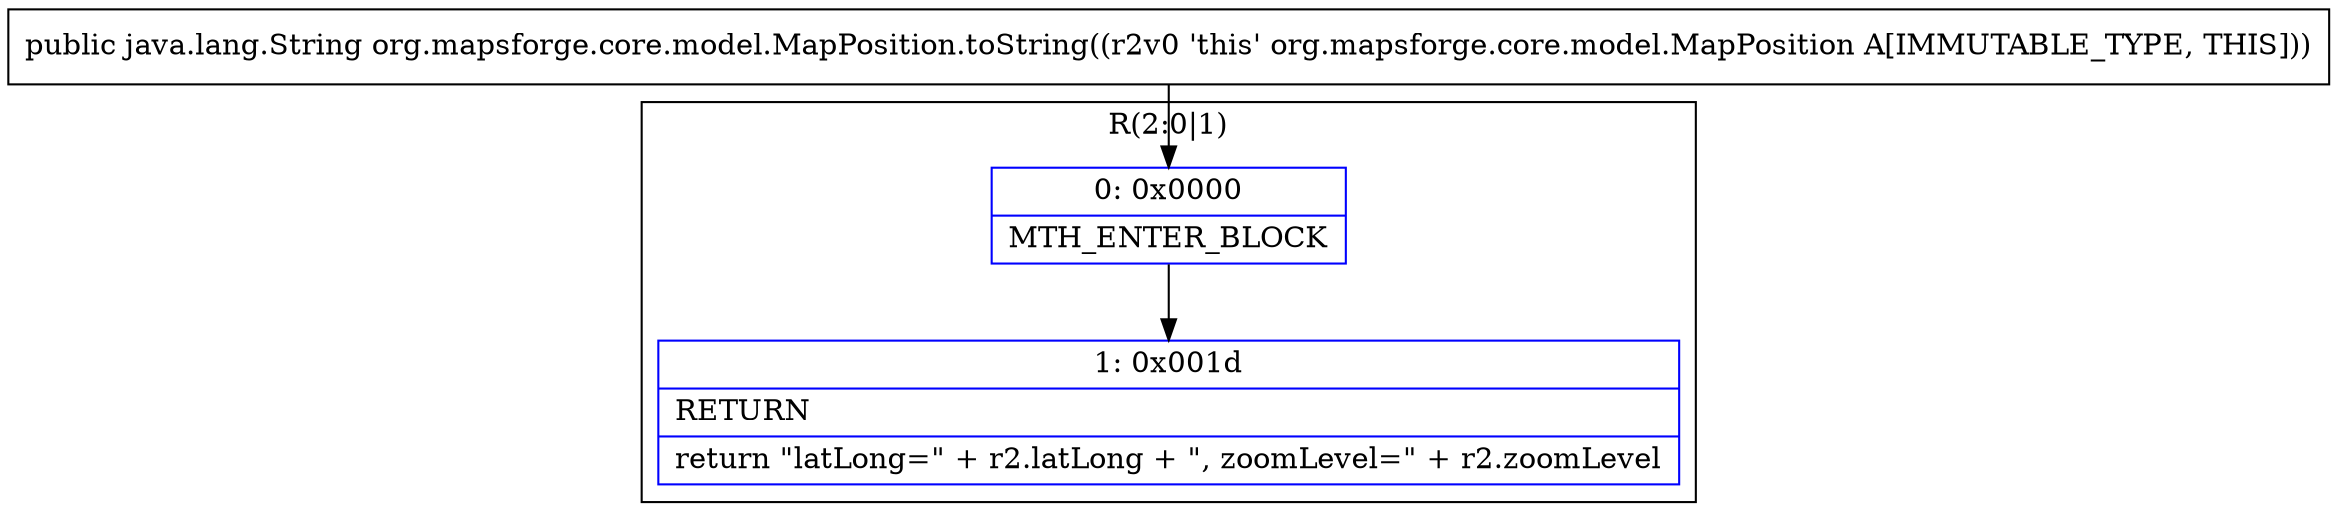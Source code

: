 digraph "CFG fororg.mapsforge.core.model.MapPosition.toString()Ljava\/lang\/String;" {
subgraph cluster_Region_457258192 {
label = "R(2:0|1)";
node [shape=record,color=blue];
Node_0 [shape=record,label="{0\:\ 0x0000|MTH_ENTER_BLOCK\l}"];
Node_1 [shape=record,label="{1\:\ 0x001d|RETURN\l|return \"latLong=\" + r2.latLong + \", zoomLevel=\" + r2.zoomLevel\l}"];
}
MethodNode[shape=record,label="{public java.lang.String org.mapsforge.core.model.MapPosition.toString((r2v0 'this' org.mapsforge.core.model.MapPosition A[IMMUTABLE_TYPE, THIS])) }"];
MethodNode -> Node_0;
Node_0 -> Node_1;
}

